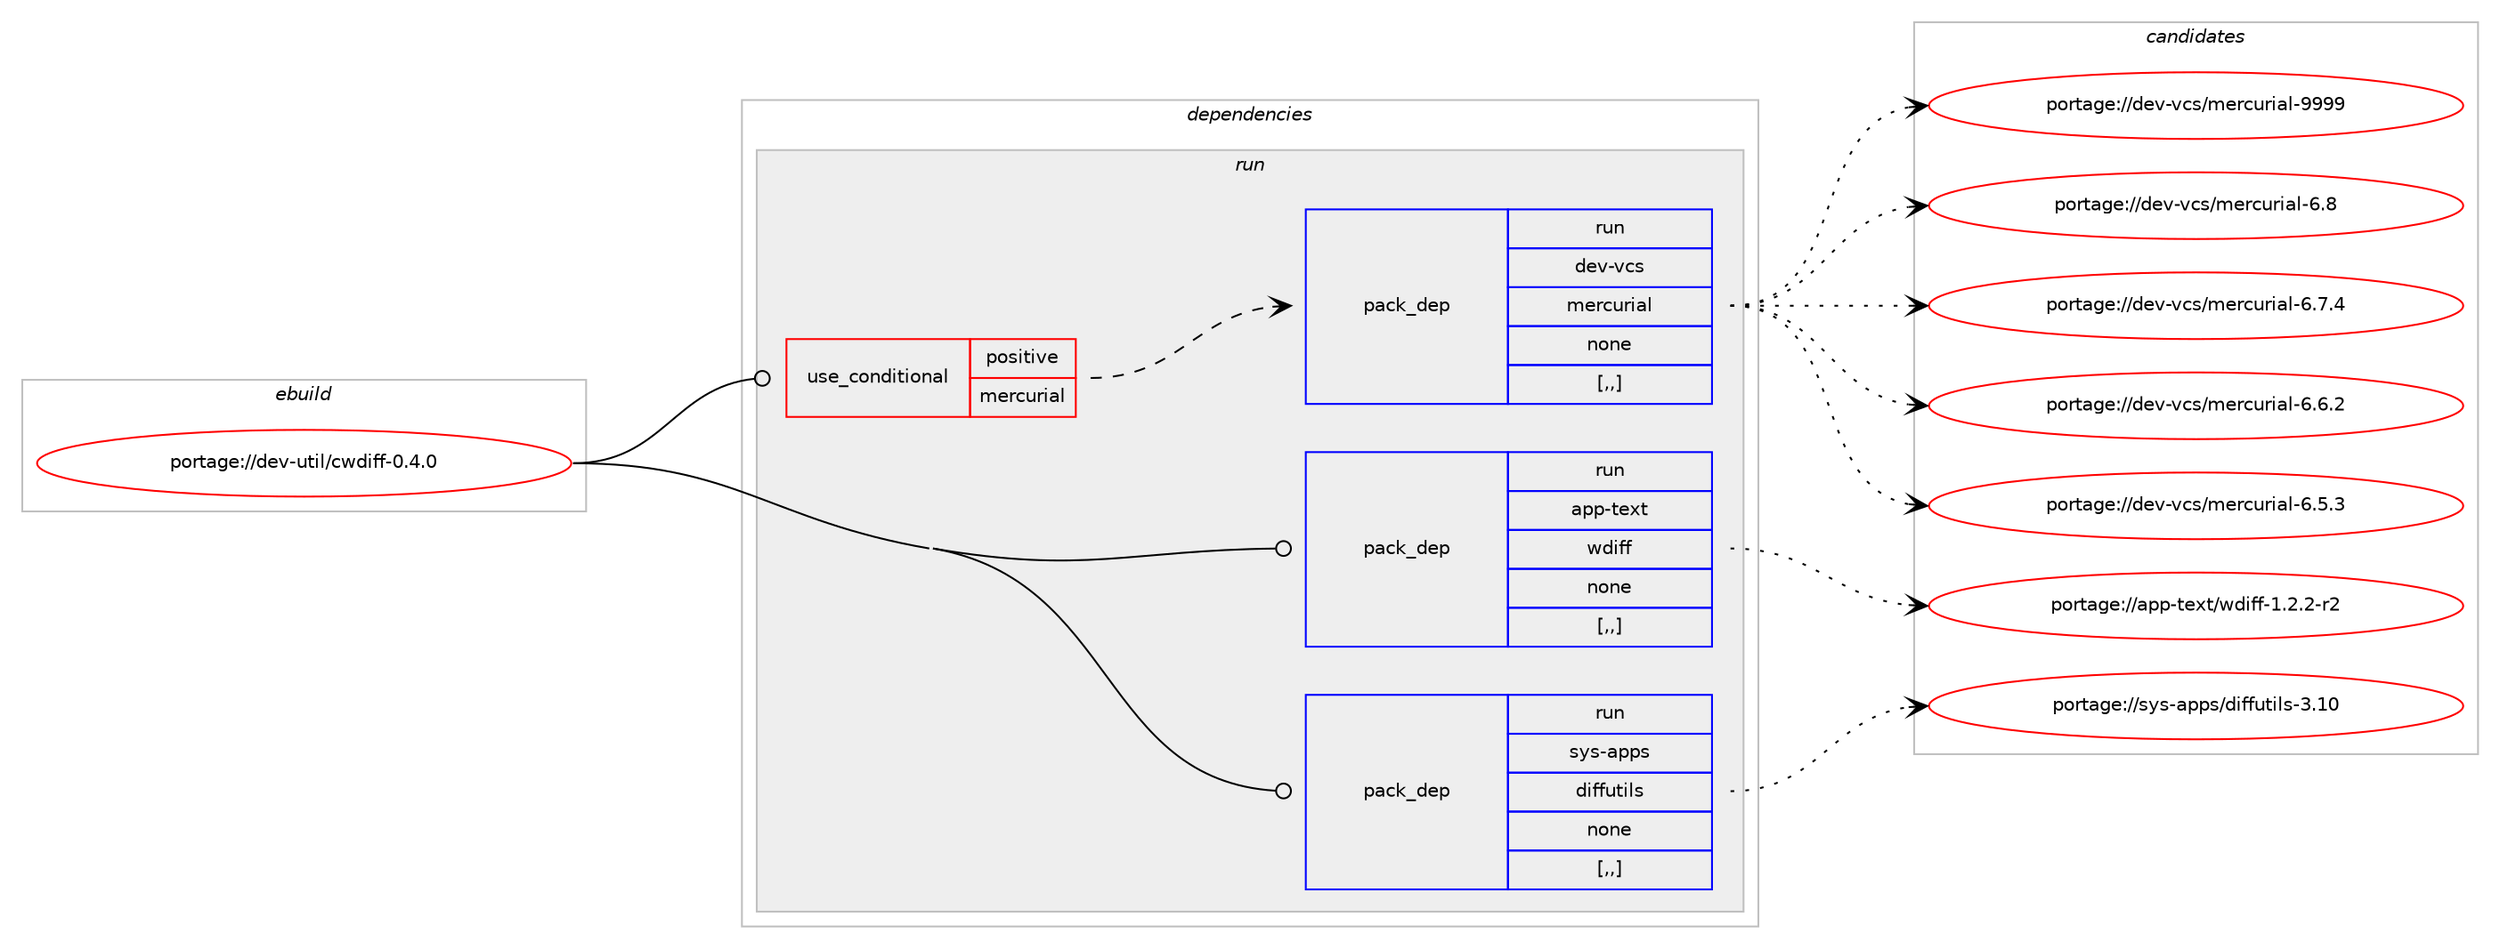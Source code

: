 digraph prolog {

# *************
# Graph options
# *************

newrank=true;
concentrate=true;
compound=true;
graph [rankdir=LR,fontname=Helvetica,fontsize=10,ranksep=1.5];#, ranksep=2.5, nodesep=0.2];
edge  [arrowhead=vee];
node  [fontname=Helvetica,fontsize=10];

# **********
# The ebuild
# **********

subgraph cluster_leftcol {
color=gray;
label=<<i>ebuild</i>>;
id [label="portage://dev-util/cwdiff-0.4.0", color=red, width=4, href="../dev-util/cwdiff-0.4.0.svg"];
}

# ****************
# The dependencies
# ****************

subgraph cluster_midcol {
color=gray;
label=<<i>dependencies</i>>;
subgraph cluster_compile {
fillcolor="#eeeeee";
style=filled;
label=<<i>compile</i>>;
}
subgraph cluster_compileandrun {
fillcolor="#eeeeee";
style=filled;
label=<<i>compile and run</i>>;
}
subgraph cluster_run {
fillcolor="#eeeeee";
style=filled;
label=<<i>run</i>>;
subgraph cond60125 {
dependency213478 [label=<<TABLE BORDER="0" CELLBORDER="1" CELLSPACING="0" CELLPADDING="4"><TR><TD ROWSPAN="3" CELLPADDING="10">use_conditional</TD></TR><TR><TD>positive</TD></TR><TR><TD>mercurial</TD></TR></TABLE>>, shape=none, color=red];
subgraph pack151954 {
dependency213479 [label=<<TABLE BORDER="0" CELLBORDER="1" CELLSPACING="0" CELLPADDING="4" WIDTH="220"><TR><TD ROWSPAN="6" CELLPADDING="30">pack_dep</TD></TR><TR><TD WIDTH="110">run</TD></TR><TR><TD>dev-vcs</TD></TR><TR><TD>mercurial</TD></TR><TR><TD>none</TD></TR><TR><TD>[,,]</TD></TR></TABLE>>, shape=none, color=blue];
}
dependency213478:e -> dependency213479:w [weight=20,style="dashed",arrowhead="vee"];
}
id:e -> dependency213478:w [weight=20,style="solid",arrowhead="odot"];
subgraph pack151955 {
dependency213480 [label=<<TABLE BORDER="0" CELLBORDER="1" CELLSPACING="0" CELLPADDING="4" WIDTH="220"><TR><TD ROWSPAN="6" CELLPADDING="30">pack_dep</TD></TR><TR><TD WIDTH="110">run</TD></TR><TR><TD>app-text</TD></TR><TR><TD>wdiff</TD></TR><TR><TD>none</TD></TR><TR><TD>[,,]</TD></TR></TABLE>>, shape=none, color=blue];
}
id:e -> dependency213480:w [weight=20,style="solid",arrowhead="odot"];
subgraph pack151956 {
dependency213481 [label=<<TABLE BORDER="0" CELLBORDER="1" CELLSPACING="0" CELLPADDING="4" WIDTH="220"><TR><TD ROWSPAN="6" CELLPADDING="30">pack_dep</TD></TR><TR><TD WIDTH="110">run</TD></TR><TR><TD>sys-apps</TD></TR><TR><TD>diffutils</TD></TR><TR><TD>none</TD></TR><TR><TD>[,,]</TD></TR></TABLE>>, shape=none, color=blue];
}
id:e -> dependency213481:w [weight=20,style="solid",arrowhead="odot"];
}
}

# **************
# The candidates
# **************

subgraph cluster_choices {
rank=same;
color=gray;
label=<<i>candidates</i>>;

subgraph choice151954 {
color=black;
nodesep=1;
choice10010111845118991154710910111499117114105971084557575757 [label="portage://dev-vcs/mercurial-9999", color=red, width=4,href="../dev-vcs/mercurial-9999.svg"];
choice100101118451189911547109101114991171141059710845544656 [label="portage://dev-vcs/mercurial-6.8", color=red, width=4,href="../dev-vcs/mercurial-6.8.svg"];
choice1001011184511899115471091011149911711410597108455446554652 [label="portage://dev-vcs/mercurial-6.7.4", color=red, width=4,href="../dev-vcs/mercurial-6.7.4.svg"];
choice1001011184511899115471091011149911711410597108455446544650 [label="portage://dev-vcs/mercurial-6.6.2", color=red, width=4,href="../dev-vcs/mercurial-6.6.2.svg"];
choice1001011184511899115471091011149911711410597108455446534651 [label="portage://dev-vcs/mercurial-6.5.3", color=red, width=4,href="../dev-vcs/mercurial-6.5.3.svg"];
dependency213479:e -> choice10010111845118991154710910111499117114105971084557575757:w [style=dotted,weight="100"];
dependency213479:e -> choice100101118451189911547109101114991171141059710845544656:w [style=dotted,weight="100"];
dependency213479:e -> choice1001011184511899115471091011149911711410597108455446554652:w [style=dotted,weight="100"];
dependency213479:e -> choice1001011184511899115471091011149911711410597108455446544650:w [style=dotted,weight="100"];
dependency213479:e -> choice1001011184511899115471091011149911711410597108455446534651:w [style=dotted,weight="100"];
}
subgraph choice151955 {
color=black;
nodesep=1;
choice9711211245116101120116471191001051021024549465046504511450 [label="portage://app-text/wdiff-1.2.2-r2", color=red, width=4,href="../app-text/wdiff-1.2.2-r2.svg"];
dependency213480:e -> choice9711211245116101120116471191001051021024549465046504511450:w [style=dotted,weight="100"];
}
subgraph choice151956 {
color=black;
nodesep=1;
choice1151211154597112112115471001051021021171161051081154551464948 [label="portage://sys-apps/diffutils-3.10", color=red, width=4,href="../sys-apps/diffutils-3.10.svg"];
dependency213481:e -> choice1151211154597112112115471001051021021171161051081154551464948:w [style=dotted,weight="100"];
}
}

}
